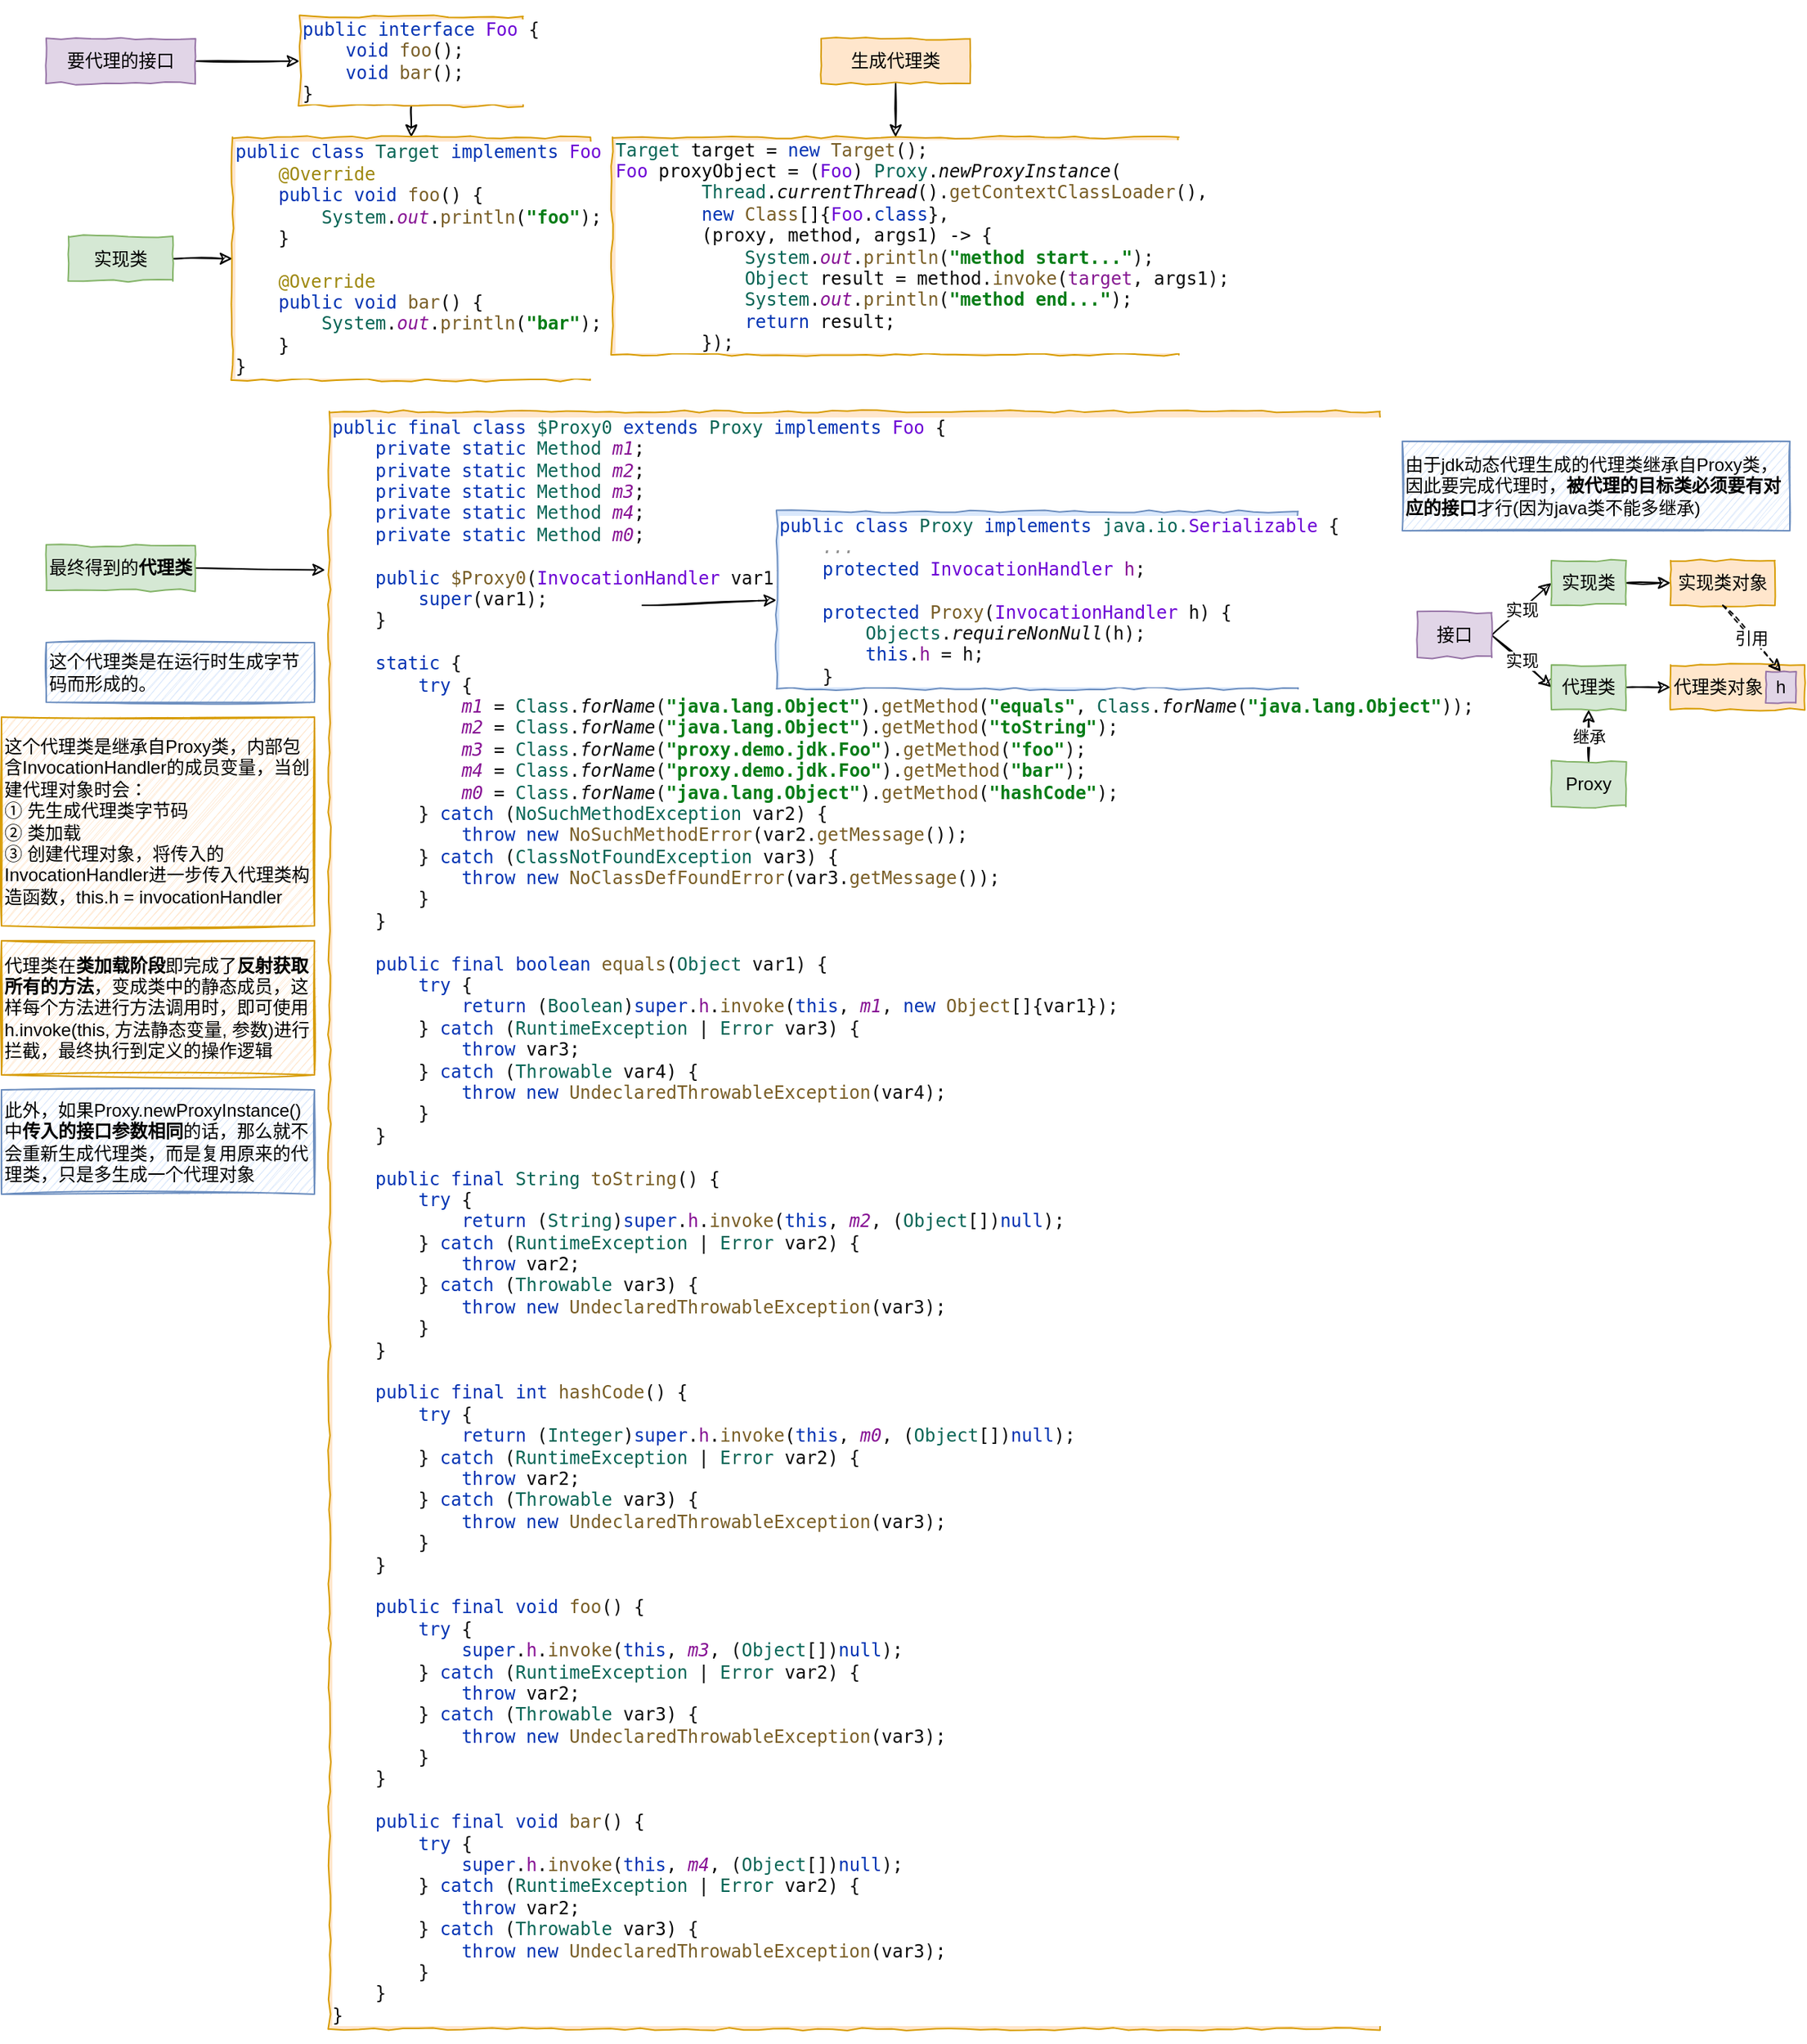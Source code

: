 <mxfile>
    <diagram id="5f8HpDCFyVGYVeMRk6HM" name="第 1 页">
        <mxGraphModel dx="1134" dy="782" grid="1" gridSize="10" guides="1" tooltips="1" connect="1" arrows="1" fold="1" page="1" pageScale="1" pageWidth="827" pageHeight="1169" math="0" shadow="0">
            <root>
                <mxCell id="0"/>
                <mxCell id="1" parent="0"/>
                <mxCell id="4" style="edgeStyle=none;html=1;exitX=1;exitY=0.5;exitDx=0;exitDy=0;entryX=0;entryY=0.5;entryDx=0;entryDy=0;fontSize=11;sketch=1;" parent="1" source="2" target="3" edge="1">
                    <mxGeometry relative="1" as="geometry"/>
                </mxCell>
                <mxCell id="2" value="要代理的接口" style="rounded=0;whiteSpace=wrap;html=1;fillColor=#e1d5e7;strokeColor=#9673a6;comic=1;" parent="1" vertex="1">
                    <mxGeometry x="40" y="50" width="100" height="30" as="geometry"/>
                </mxCell>
                <mxCell id="8" style="edgeStyle=none;sketch=1;html=1;exitX=0.5;exitY=1;exitDx=0;exitDy=0;entryX=0.5;entryY=0;entryDx=0;entryDy=0;fontSize=11;" parent="1" source="3" target="6" edge="1">
                    <mxGeometry relative="1" as="geometry"/>
                </mxCell>
                <mxCell id="3" value="&lt;pre style=&quot;background-color: rgb(255 , 255 , 255) ; color: rgb(8 , 8 , 8) ; font-family: &amp;#34;consolas&amp;#34; , monospace&quot;&gt;&lt;span style=&quot;color: #0033b3&quot;&gt;public interface &lt;/span&gt;&lt;span style=&quot;color: #6c00d5&quot;&gt;Foo &lt;/span&gt;{&lt;br&gt;    &lt;span style=&quot;color: #0033b3&quot;&gt;void &lt;/span&gt;&lt;span style=&quot;color: #795e26&quot;&gt;foo&lt;/span&gt;();&lt;br&gt;    &lt;span style=&quot;color: #0033b3&quot;&gt;void &lt;/span&gt;&lt;span style=&quot;color: #795e26&quot;&gt;bar&lt;/span&gt;();&lt;br&gt;}&lt;/pre&gt;" style="rounded=0;whiteSpace=wrap;html=1;fillColor=#ffe6cc;strokeColor=#d79b00;comic=1;align=left;" parent="1" vertex="1">
                    <mxGeometry x="210" y="35" width="150" height="60" as="geometry"/>
                </mxCell>
                <mxCell id="7" style="edgeStyle=none;sketch=1;html=1;exitX=1;exitY=0.5;exitDx=0;exitDy=0;entryX=0;entryY=0.5;entryDx=0;entryDy=0;fontSize=11;" parent="1" source="5" target="6" edge="1">
                    <mxGeometry relative="1" as="geometry"/>
                </mxCell>
                <mxCell id="5" value="实现类" style="rounded=0;whiteSpace=wrap;html=1;fillColor=#d5e8d4;strokeColor=#82b366;comic=1;" parent="1" vertex="1">
                    <mxGeometry x="55" y="182.5" width="70" height="30" as="geometry"/>
                </mxCell>
                <mxCell id="6" value="&lt;pre style=&quot;background-color: rgb(255 , 255 , 255) ; color: rgb(8 , 8 , 8) ; font-family: &amp;#34;consolas&amp;#34; , monospace&quot;&gt;&lt;pre style=&quot;font-family: &amp;#34;consolas&amp;#34; , monospace&quot;&gt;&lt;span style=&quot;color: #0033b3&quot;&gt;public class &lt;/span&gt;&lt;span style=&quot;color: #066555&quot;&gt;Target &lt;/span&gt;&lt;span style=&quot;color: #0033b3&quot;&gt;implements &lt;/span&gt;&lt;span style=&quot;color: #6c00d5&quot;&gt;Foo &lt;/span&gt;{&lt;br&gt;    &lt;span style=&quot;color: #9e880d&quot;&gt;@Override&lt;br&gt;&lt;/span&gt;&lt;span style=&quot;color: #9e880d&quot;&gt;    &lt;/span&gt;&lt;span style=&quot;color: #0033b3&quot;&gt;public void &lt;/span&gt;&lt;span style=&quot;color: #795e26&quot;&gt;foo&lt;/span&gt;() {&lt;br&gt;        &lt;span style=&quot;color: #066555&quot;&gt;System&lt;/span&gt;.&lt;span style=&quot;color: #871094 ; font-style: italic&quot;&gt;out&lt;/span&gt;.&lt;span style=&quot;color: #795e26&quot;&gt;println&lt;/span&gt;(&lt;span style=&quot;color: #067d17 ; font-weight: bold&quot;&gt;&quot;foo&quot;&lt;/span&gt;);&lt;br&gt;    }&lt;br&gt;&lt;br&gt;    &lt;span style=&quot;color: #9e880d&quot;&gt;@Override&lt;br&gt;&lt;/span&gt;&lt;span style=&quot;color: #9e880d&quot;&gt;    &lt;/span&gt;&lt;span style=&quot;color: #0033b3&quot;&gt;public void &lt;/span&gt;&lt;span style=&quot;color: #795e26&quot;&gt;bar&lt;/span&gt;() {&lt;br&gt;        &lt;span style=&quot;color: #066555&quot;&gt;System&lt;/span&gt;.&lt;span style=&quot;color: #871094 ; font-style: italic&quot;&gt;out&lt;/span&gt;.&lt;span style=&quot;color: #795e26&quot;&gt;println&lt;/span&gt;(&lt;span style=&quot;color: #067d17 ; font-weight: bold&quot;&gt;&quot;bar&quot;&lt;/span&gt;);&lt;br&gt;    }&lt;br&gt;}&lt;/pre&gt;&lt;/pre&gt;" style="rounded=0;whiteSpace=wrap;html=1;fillColor=#ffe6cc;strokeColor=#d79b00;comic=1;align=left;" parent="1" vertex="1">
                    <mxGeometry x="165" y="116" width="240" height="163" as="geometry"/>
                </mxCell>
                <mxCell id="9" value="&lt;pre style=&quot;background-color: rgb(255 , 255 , 255) ; color: rgb(8 , 8 , 8) ; font-family: &amp;#34;consolas&amp;#34; , monospace ; font-size: 11px&quot;&gt;&lt;pre style=&quot;font-family: &amp;#34;consolas&amp;#34; , monospace ; font-size: 12px&quot;&gt;&lt;pre style=&quot;font-family: &amp;#34;consolas&amp;#34; , monospace&quot;&gt;&lt;span style=&quot;color: #066555&quot;&gt;Target &lt;/span&gt;&lt;span style=&quot;color: #000000&quot;&gt;target &lt;/span&gt;= &lt;span style=&quot;color: #0033b3&quot;&gt;new &lt;/span&gt;&lt;span style=&quot;color: #795e26&quot;&gt;Target&lt;/span&gt;();&lt;br&gt;&lt;span style=&quot;color: #6c00d5&quot;&gt;Foo &lt;/span&gt;&lt;span style=&quot;color: #000000&quot;&gt;proxyObject &lt;/span&gt;= (&lt;span style=&quot;color: #6c00d5&quot;&gt;Foo&lt;/span&gt;) &lt;span style=&quot;color: #066555&quot;&gt;Proxy&lt;/span&gt;.&lt;span style=&quot;font-style: italic&quot;&gt;newProxyInstance&lt;/span&gt;(&lt;br&gt;        &lt;span style=&quot;color: #066555&quot;&gt;Thread&lt;/span&gt;.&lt;span style=&quot;font-style: italic&quot;&gt;currentThread&lt;/span&gt;().&lt;span style=&quot;color: #795e26&quot;&gt;getContextClassLoader&lt;/span&gt;(),&lt;br&gt;        &lt;span style=&quot;color: #0033b3&quot;&gt;new &lt;/span&gt;&lt;span style=&quot;color: #795e26&quot;&gt;Class&lt;/span&gt;[]{&lt;span style=&quot;color: #6c00d5&quot;&gt;Foo&lt;/span&gt;.&lt;span style=&quot;color: #0033b3&quot;&gt;class&lt;/span&gt;},&lt;br&gt;        (proxy, method, args1) -&amp;gt; {&lt;br&gt;            &lt;span style=&quot;color: #066555&quot;&gt;System&lt;/span&gt;.&lt;span style=&quot;color: #871094 ; font-style: italic&quot;&gt;out&lt;/span&gt;.&lt;span style=&quot;color: #795e26&quot;&gt;println&lt;/span&gt;(&lt;span style=&quot;color: #067d17 ; font-weight: bold&quot;&gt;&quot;method start...&quot;&lt;/span&gt;);&lt;br&gt;            &lt;span style=&quot;color: #066555&quot;&gt;Object &lt;/span&gt;&lt;span style=&quot;color: #000000&quot;&gt;result &lt;/span&gt;= method.&lt;span style=&quot;color: #795e26&quot;&gt;invoke&lt;/span&gt;(&lt;span style=&quot;color: #851691&quot;&gt;target&lt;/span&gt;, args1);&lt;br&gt;            &lt;span style=&quot;color: #066555&quot;&gt;System&lt;/span&gt;.&lt;span style=&quot;color: #871094 ; font-style: italic&quot;&gt;out&lt;/span&gt;.&lt;span style=&quot;color: #795e26&quot;&gt;println&lt;/span&gt;(&lt;span style=&quot;color: #067d17 ; font-weight: bold&quot;&gt;&quot;method end...&quot;&lt;/span&gt;);&lt;br&gt;            &lt;span style=&quot;color: #0033b3&quot;&gt;return &lt;/span&gt;&lt;span style=&quot;color: #000000&quot;&gt;result&lt;/span&gt;;&lt;br&gt;        });&lt;/pre&gt;&lt;/pre&gt;&lt;/pre&gt;" style="rounded=0;whiteSpace=wrap;html=1;fillColor=#ffe6cc;strokeColor=#d79b00;comic=1;align=left;" parent="1" vertex="1">
                    <mxGeometry x="420" y="116" width="380" height="146" as="geometry"/>
                </mxCell>
                <mxCell id="11" style="edgeStyle=none;sketch=1;html=1;exitX=0.5;exitY=1;exitDx=0;exitDy=0;entryX=0.5;entryY=0;entryDx=0;entryDy=0;fontSize=11;" parent="1" source="10" target="9" edge="1">
                    <mxGeometry relative="1" as="geometry"/>
                </mxCell>
                <mxCell id="10" value="生成代理类" style="rounded=0;whiteSpace=wrap;html=1;fillColor=#ffe6cc;strokeColor=#d79b00;comic=1;" parent="1" vertex="1">
                    <mxGeometry x="560" y="50" width="100" height="30" as="geometry"/>
                </mxCell>
                <mxCell id="12" value="&lt;pre style=&quot;background-color: rgb(255 , 255 , 255) ; color: rgb(8 , 8 , 8) ; font-family: &amp;#34;consolas&amp;#34; , monospace ; font-size: 11px&quot;&gt;&lt;pre style=&quot;font-family: &amp;#34;consolas&amp;#34; , monospace&quot;&gt;&lt;pre style=&quot;font-family: &amp;#34;consolas&amp;#34; , monospace ; font-size: 12px&quot;&gt;&lt;pre style=&quot;font-family: &amp;#34;consolas&amp;#34; , monospace&quot;&gt;&lt;span style=&quot;color: #0033b3&quot;&gt;public final class &lt;/span&gt;&lt;span style=&quot;color: #066555&quot;&gt;$Proxy0 &lt;/span&gt;&lt;span style=&quot;color: #0033b3&quot;&gt;extends &lt;/span&gt;&lt;span style=&quot;color: #066555&quot;&gt;Proxy &lt;/span&gt;&lt;span style=&quot;color: #0033b3&quot;&gt;implements &lt;/span&gt;&lt;span style=&quot;color: #6c00d5&quot;&gt;Foo &lt;/span&gt;{&lt;br&gt;    &lt;span style=&quot;color: #0033b3&quot;&gt;private static &lt;/span&gt;&lt;span style=&quot;color: #066555&quot;&gt;Method &lt;/span&gt;&lt;span style=&quot;color: #871094 ; font-style: italic&quot;&gt;m1&lt;/span&gt;;&lt;br&gt;    &lt;span style=&quot;color: #0033b3&quot;&gt;private static &lt;/span&gt;&lt;span style=&quot;color: #066555&quot;&gt;Method &lt;/span&gt;&lt;span style=&quot;color: #871094 ; font-style: italic&quot;&gt;m2&lt;/span&gt;;&lt;br&gt;    &lt;span style=&quot;color: #0033b3&quot;&gt;private static &lt;/span&gt;&lt;span style=&quot;color: #066555&quot;&gt;Method &lt;/span&gt;&lt;span style=&quot;color: #871094 ; font-style: italic&quot;&gt;m3&lt;/span&gt;;&lt;br&gt;    &lt;span style=&quot;color: #0033b3&quot;&gt;private static &lt;/span&gt;&lt;span style=&quot;color: #066555&quot;&gt;Method &lt;/span&gt;&lt;span style=&quot;color: #871094 ; font-style: italic&quot;&gt;m4&lt;/span&gt;;&lt;br&gt;    &lt;span style=&quot;color: #0033b3&quot;&gt;private static &lt;/span&gt;&lt;span style=&quot;color: #066555&quot;&gt;Method &lt;/span&gt;&lt;span style=&quot;color: #871094 ; font-style: italic&quot;&gt;m0&lt;/span&gt;;&lt;br&gt;&lt;br&gt;    &lt;span style=&quot;color: #0033b3&quot;&gt;public &lt;/span&gt;&lt;span style=&quot;color: #795e26&quot;&gt;$Proxy0&lt;/span&gt;(&lt;span style=&quot;color: #6c00d5&quot;&gt;InvocationHandler &lt;/span&gt;var1) {&lt;br&gt;        &lt;span style=&quot;color: #0033b3&quot;&gt;super&lt;/span&gt;(var1);&lt;br&gt;    }&lt;br&gt;&lt;br&gt;    &lt;span style=&quot;color: #0033b3&quot;&gt;static &lt;/span&gt;{&lt;br&gt;        &lt;span style=&quot;color: #0033b3&quot;&gt;try &lt;/span&gt;{&lt;br&gt;            &lt;span style=&quot;color: #871094 ; font-style: italic&quot;&gt;m1 &lt;/span&gt;= &lt;span style=&quot;color: #066555&quot;&gt;Class&lt;/span&gt;.&lt;span style=&quot;font-style: italic&quot;&gt;forName&lt;/span&gt;(&lt;span style=&quot;color: #067d17 ; font-weight: bold&quot;&gt;&quot;java.lang.Object&quot;&lt;/span&gt;).&lt;span style=&quot;color: #795e26&quot;&gt;getMethod&lt;/span&gt;(&lt;span style=&quot;color: #067d17 ; font-weight: bold&quot;&gt;&quot;equals&quot;&lt;/span&gt;, &lt;span style=&quot;color: #066555&quot;&gt;Class&lt;/span&gt;.&lt;span style=&quot;font-style: italic&quot;&gt;forName&lt;/span&gt;(&lt;span style=&quot;color: #067d17 ; font-weight: bold&quot;&gt;&quot;java.lang.Object&quot;&lt;/span&gt;));&lt;br&gt;            &lt;span style=&quot;color: #871094 ; font-style: italic&quot;&gt;m2 &lt;/span&gt;= &lt;span style=&quot;color: #066555&quot;&gt;Class&lt;/span&gt;.&lt;span style=&quot;font-style: italic&quot;&gt;forName&lt;/span&gt;(&lt;span style=&quot;color: #067d17 ; font-weight: bold&quot;&gt;&quot;java.lang.Object&quot;&lt;/span&gt;).&lt;span style=&quot;color: #795e26&quot;&gt;getMethod&lt;/span&gt;(&lt;span style=&quot;color: #067d17 ; font-weight: bold&quot;&gt;&quot;toString&quot;&lt;/span&gt;);&lt;br&gt;            &lt;span style=&quot;color: #871094 ; font-style: italic&quot;&gt;m3 &lt;/span&gt;= &lt;span style=&quot;color: #066555&quot;&gt;Class&lt;/span&gt;.&lt;span style=&quot;font-style: italic&quot;&gt;forName&lt;/span&gt;(&lt;span style=&quot;color: #067d17 ; font-weight: bold&quot;&gt;&quot;proxy.demo.jdk.Foo&quot;&lt;/span&gt;).&lt;span style=&quot;color: #795e26&quot;&gt;getMethod&lt;/span&gt;(&lt;span style=&quot;color: #067d17 ; font-weight: bold&quot;&gt;&quot;foo&quot;&lt;/span&gt;);&lt;br&gt;            &lt;span style=&quot;color: #871094 ; font-style: italic&quot;&gt;m4 &lt;/span&gt;= &lt;span style=&quot;color: #066555&quot;&gt;Class&lt;/span&gt;.&lt;span style=&quot;font-style: italic&quot;&gt;forName&lt;/span&gt;(&lt;span style=&quot;color: #067d17 ; font-weight: bold&quot;&gt;&quot;proxy.demo.jdk.Foo&quot;&lt;/span&gt;).&lt;span style=&quot;color: #795e26&quot;&gt;getMethod&lt;/span&gt;(&lt;span style=&quot;color: #067d17 ; font-weight: bold&quot;&gt;&quot;bar&quot;&lt;/span&gt;);&lt;br&gt;            &lt;span style=&quot;color: #871094 ; font-style: italic&quot;&gt;m0 &lt;/span&gt;= &lt;span style=&quot;color: #066555&quot;&gt;Class&lt;/span&gt;.&lt;span style=&quot;font-style: italic&quot;&gt;forName&lt;/span&gt;(&lt;span style=&quot;color: #067d17 ; font-weight: bold&quot;&gt;&quot;java.lang.Object&quot;&lt;/span&gt;).&lt;span style=&quot;color: #795e26&quot;&gt;getMethod&lt;/span&gt;(&lt;span style=&quot;color: #067d17 ; font-weight: bold&quot;&gt;&quot;hashCode&quot;&lt;/span&gt;);&lt;br&gt;        } &lt;span style=&quot;color: #0033b3&quot;&gt;catch &lt;/span&gt;(&lt;span style=&quot;color: #066555&quot;&gt;NoSuchMethodException &lt;/span&gt;var2) {&lt;br&gt;            &lt;span style=&quot;color: #0033b3&quot;&gt;throw new &lt;/span&gt;&lt;span style=&quot;color: #795e26&quot;&gt;NoSuchMethodError&lt;/span&gt;(var2.&lt;span style=&quot;color: #795e26&quot;&gt;getMessage&lt;/span&gt;());&lt;br&gt;        } &lt;span style=&quot;color: #0033b3&quot;&gt;catch &lt;/span&gt;(&lt;span style=&quot;color: #066555&quot;&gt;ClassNotFoundException &lt;/span&gt;var3) {&lt;br&gt;            &lt;span style=&quot;color: #0033b3&quot;&gt;throw new &lt;/span&gt;&lt;span style=&quot;color: #795e26&quot;&gt;NoClassDefFoundError&lt;/span&gt;(var3.&lt;span style=&quot;color: #795e26&quot;&gt;getMessage&lt;/span&gt;());&lt;br&gt;        }&lt;br&gt;    }&lt;br&gt;&lt;br&gt;    &lt;span style=&quot;color: #0033b3&quot;&gt;public final boolean &lt;/span&gt;&lt;span style=&quot;color: #795e26&quot;&gt;equals&lt;/span&gt;(&lt;span style=&quot;color: #066555&quot;&gt;Object &lt;/span&gt;var1) {&lt;br&gt;        &lt;span style=&quot;color: #0033b3&quot;&gt;try &lt;/span&gt;{&lt;br&gt;            &lt;span style=&quot;color: #0033b3&quot;&gt;return &lt;/span&gt;(&lt;span style=&quot;color: #066555&quot;&gt;Boolean&lt;/span&gt;)&lt;span style=&quot;color: #0033b3&quot;&gt;super&lt;/span&gt;.&lt;span style=&quot;color: #871094&quot;&gt;h&lt;/span&gt;.&lt;span style=&quot;color: #795e26&quot;&gt;invoke&lt;/span&gt;(&lt;span style=&quot;color: #0033b3&quot;&gt;this&lt;/span&gt;, &lt;span style=&quot;color: #871094 ; font-style: italic&quot;&gt;m1&lt;/span&gt;, &lt;span style=&quot;color: #0033b3&quot;&gt;new &lt;/span&gt;&lt;span style=&quot;color: #795e26&quot;&gt;Object&lt;/span&gt;[]{var1});&lt;br&gt;        } &lt;span style=&quot;color: #0033b3&quot;&gt;catch &lt;/span&gt;(&lt;span style=&quot;color: #066555&quot;&gt;RuntimeException &lt;/span&gt;| &lt;span style=&quot;color: #066555&quot;&gt;Error &lt;/span&gt;var3) {&lt;br&gt;            &lt;span style=&quot;color: #0033b3&quot;&gt;throw &lt;/span&gt;var3;&lt;br&gt;        } &lt;span style=&quot;color: #0033b3&quot;&gt;catch &lt;/span&gt;(&lt;span style=&quot;color: #066555&quot;&gt;Throwable &lt;/span&gt;var4) {&lt;br&gt;            &lt;span style=&quot;color: #0033b3&quot;&gt;throw new &lt;/span&gt;&lt;span style=&quot;color: #795e26&quot;&gt;UndeclaredThrowableException&lt;/span&gt;(var4);&lt;br&gt;        }&lt;br&gt;    }&lt;br&gt;&lt;br&gt;    &lt;span style=&quot;color: #0033b3&quot;&gt;public final &lt;/span&gt;&lt;span style=&quot;color: #066555&quot;&gt;String &lt;/span&gt;&lt;span style=&quot;color: #795e26&quot;&gt;toString&lt;/span&gt;() {&lt;br&gt;        &lt;span style=&quot;color: #0033b3&quot;&gt;try &lt;/span&gt;{&lt;br&gt;            &lt;span style=&quot;color: #0033b3&quot;&gt;return &lt;/span&gt;(&lt;span style=&quot;color: #066555&quot;&gt;String&lt;/span&gt;)&lt;span style=&quot;color: #0033b3&quot;&gt;super&lt;/span&gt;.&lt;span style=&quot;color: #871094&quot;&gt;h&lt;/span&gt;.&lt;span style=&quot;color: #795e26&quot;&gt;invoke&lt;/span&gt;(&lt;span style=&quot;color: #0033b3&quot;&gt;this&lt;/span&gt;, &lt;span style=&quot;color: #871094 ; font-style: italic&quot;&gt;m2&lt;/span&gt;, (&lt;span style=&quot;color: #066555&quot;&gt;Object&lt;/span&gt;[])&lt;span style=&quot;color: #0033b3&quot;&gt;null&lt;/span&gt;);&lt;br&gt;        } &lt;span style=&quot;color: #0033b3&quot;&gt;catch &lt;/span&gt;(&lt;span style=&quot;color: #066555&quot;&gt;RuntimeException &lt;/span&gt;| &lt;span style=&quot;color: #066555&quot;&gt;Error &lt;/span&gt;var2) {&lt;br&gt;            &lt;span style=&quot;color: #0033b3&quot;&gt;throw &lt;/span&gt;var2;&lt;br&gt;        } &lt;span style=&quot;color: #0033b3&quot;&gt;catch &lt;/span&gt;(&lt;span style=&quot;color: #066555&quot;&gt;Throwable &lt;/span&gt;var3) {&lt;br&gt;            &lt;span style=&quot;color: #0033b3&quot;&gt;throw new &lt;/span&gt;&lt;span style=&quot;color: #795e26&quot;&gt;UndeclaredThrowableException&lt;/span&gt;(var3);&lt;br&gt;        }&lt;br&gt;    }&lt;br&gt;&lt;br&gt;    &lt;span style=&quot;color: #0033b3&quot;&gt;public final int &lt;/span&gt;&lt;span style=&quot;color: #795e26&quot;&gt;hashCode&lt;/span&gt;() {&lt;br&gt;        &lt;span style=&quot;color: #0033b3&quot;&gt;try &lt;/span&gt;{&lt;br&gt;            &lt;span style=&quot;color: #0033b3&quot;&gt;return &lt;/span&gt;(&lt;span style=&quot;color: #066555&quot;&gt;Integer&lt;/span&gt;)&lt;span style=&quot;color: #0033b3&quot;&gt;super&lt;/span&gt;.&lt;span style=&quot;color: #871094&quot;&gt;h&lt;/span&gt;.&lt;span style=&quot;color: #795e26&quot;&gt;invoke&lt;/span&gt;(&lt;span style=&quot;color: #0033b3&quot;&gt;this&lt;/span&gt;, &lt;span style=&quot;color: #871094 ; font-style: italic&quot;&gt;m0&lt;/span&gt;, (&lt;span style=&quot;color: #066555&quot;&gt;Object&lt;/span&gt;[])&lt;span style=&quot;color: #0033b3&quot;&gt;null&lt;/span&gt;);&lt;br&gt;        } &lt;span style=&quot;color: #0033b3&quot;&gt;catch &lt;/span&gt;(&lt;span style=&quot;color: #066555&quot;&gt;RuntimeException &lt;/span&gt;| &lt;span style=&quot;color: #066555&quot;&gt;Error &lt;/span&gt;var2) {&lt;br&gt;            &lt;span style=&quot;color: #0033b3&quot;&gt;throw &lt;/span&gt;var2;&lt;br&gt;        } &lt;span style=&quot;color: #0033b3&quot;&gt;catch &lt;/span&gt;(&lt;span style=&quot;color: #066555&quot;&gt;Throwable &lt;/span&gt;var3) {&lt;br&gt;            &lt;span style=&quot;color: #0033b3&quot;&gt;throw new &lt;/span&gt;&lt;span style=&quot;color: #795e26&quot;&gt;UndeclaredThrowableException&lt;/span&gt;(var3);&lt;br&gt;        }&lt;br&gt;    }&lt;br&gt;&lt;br&gt;    &lt;span style=&quot;color: #0033b3&quot;&gt;public final void &lt;/span&gt;&lt;span style=&quot;color: #795e26&quot;&gt;foo&lt;/span&gt;() {&lt;br&gt;        &lt;span style=&quot;color: #0033b3&quot;&gt;try &lt;/span&gt;{&lt;br&gt;            &lt;span style=&quot;color: #0033b3&quot;&gt;super&lt;/span&gt;.&lt;span style=&quot;color: #871094&quot;&gt;h&lt;/span&gt;.&lt;span style=&quot;color: #795e26&quot;&gt;invoke&lt;/span&gt;(&lt;span style=&quot;color: #0033b3&quot;&gt;this&lt;/span&gt;, &lt;span style=&quot;color: #871094 ; font-style: italic&quot;&gt;m3&lt;/span&gt;, (&lt;span style=&quot;color: #066555&quot;&gt;Object&lt;/span&gt;[])&lt;span style=&quot;color: #0033b3&quot;&gt;null&lt;/span&gt;);&lt;br&gt;        } &lt;span style=&quot;color: #0033b3&quot;&gt;catch &lt;/span&gt;(&lt;span style=&quot;color: #066555&quot;&gt;RuntimeException &lt;/span&gt;| &lt;span style=&quot;color: #066555&quot;&gt;Error &lt;/span&gt;var2) {&lt;br&gt;            &lt;span style=&quot;color: #0033b3&quot;&gt;throw &lt;/span&gt;var2;&lt;br&gt;        } &lt;span style=&quot;color: #0033b3&quot;&gt;catch &lt;/span&gt;(&lt;span style=&quot;color: #066555&quot;&gt;Throwable &lt;/span&gt;var3) {&lt;br&gt;            &lt;span style=&quot;color: #0033b3&quot;&gt;throw new &lt;/span&gt;&lt;span style=&quot;color: #795e26&quot;&gt;UndeclaredThrowableException&lt;/span&gt;(var3);&lt;br&gt;        }&lt;br&gt;    }&lt;br&gt;&lt;br&gt;    &lt;span style=&quot;color: #0033b3&quot;&gt;public final void &lt;/span&gt;&lt;span style=&quot;color: #795e26&quot;&gt;bar&lt;/span&gt;() {&lt;br&gt;        &lt;span style=&quot;color: #0033b3&quot;&gt;try &lt;/span&gt;{&lt;br&gt;            &lt;span style=&quot;color: #0033b3&quot;&gt;super&lt;/span&gt;.&lt;span style=&quot;color: #871094&quot;&gt;h&lt;/span&gt;.&lt;span style=&quot;color: #795e26&quot;&gt;invoke&lt;/span&gt;(&lt;span style=&quot;color: #0033b3&quot;&gt;this&lt;/span&gt;, &lt;span style=&quot;color: #871094 ; font-style: italic&quot;&gt;m4&lt;/span&gt;, (&lt;span style=&quot;color: #066555&quot;&gt;Object&lt;/span&gt;[])&lt;span style=&quot;color: #0033b3&quot;&gt;null&lt;/span&gt;);&lt;br&gt;        } &lt;span style=&quot;color: #0033b3&quot;&gt;catch &lt;/span&gt;(&lt;span style=&quot;color: #066555&quot;&gt;RuntimeException &lt;/span&gt;| &lt;span style=&quot;color: #066555&quot;&gt;Error &lt;/span&gt;var2) {&lt;br&gt;            &lt;span style=&quot;color: #0033b3&quot;&gt;throw &lt;/span&gt;var2;&lt;br&gt;        } &lt;span style=&quot;color: #0033b3&quot;&gt;catch &lt;/span&gt;(&lt;span style=&quot;color: #066555&quot;&gt;Throwable &lt;/span&gt;var3) {&lt;br&gt;            &lt;span style=&quot;color: #0033b3&quot;&gt;throw new &lt;/span&gt;&lt;span style=&quot;color: #795e26&quot;&gt;UndeclaredThrowableException&lt;/span&gt;(var3);&lt;br&gt;        }&lt;br&gt;    }&lt;br&gt;}&lt;/pre&gt;&lt;/pre&gt;&lt;/pre&gt;&lt;/pre&gt;" style="rounded=0;whiteSpace=wrap;html=1;fillColor=#ffe6cc;strokeColor=#d79b00;comic=1;align=left;" parent="1" vertex="1">
                    <mxGeometry x="230" y="300" width="705" height="1085" as="geometry"/>
                </mxCell>
                <mxCell id="17" style="sketch=1;html=1;exitX=1;exitY=0.5;exitDx=0;exitDy=0;fontSize=11;entryX=-0.004;entryY=0.098;entryDx=0;entryDy=0;entryPerimeter=0;" parent="1" source="13" target="12" edge="1">
                    <mxGeometry relative="1" as="geometry">
                        <mxPoint x="180" y="370" as="targetPoint"/>
                    </mxGeometry>
                </mxCell>
                <mxCell id="13" value="最终得到的&lt;b&gt;代理类&lt;/b&gt;" style="rounded=0;whiteSpace=wrap;html=1;fillColor=#d5e8d4;strokeColor=#82b366;comic=1;" parent="1" vertex="1">
                    <mxGeometry x="40" y="390" width="100" height="30" as="geometry"/>
                </mxCell>
                <mxCell id="19" style="edgeStyle=none;sketch=1;html=1;fontSize=11;entryX=0;entryY=0.5;entryDx=0;entryDy=0;" parent="1" target="18" edge="1">
                    <mxGeometry relative="1" as="geometry">
                        <mxPoint x="440" y="430" as="sourcePoint"/>
                        <mxPoint x="460" y="395" as="targetPoint"/>
                    </mxGeometry>
                </mxCell>
                <mxCell id="18" value="&lt;pre style=&quot;background-color: rgb(255 , 255 , 255) ; color: rgb(8 , 8 , 8) ; font-family: &amp;#34;consolas&amp;#34; , monospace ; font-size: 11px&quot;&gt;&lt;pre style=&quot;font-family: &amp;#34;consolas&amp;#34; , monospace&quot;&gt;&lt;pre style=&quot;font-family: &amp;#34;consolas&amp;#34; , monospace&quot;&gt;&lt;pre style=&quot;font-family: &amp;#34;consolas&amp;#34; , monospace ; font-size: 12px&quot;&gt;&lt;pre style=&quot;font-family: &amp;#34;consolas&amp;#34; , monospace&quot;&gt;&lt;span style=&quot;color: #0033b3&quot;&gt;public class &lt;/span&gt;&lt;span style=&quot;color: #066555&quot;&gt;Proxy &lt;/span&gt;&lt;span style=&quot;color: #0033b3&quot;&gt;implements &lt;/span&gt;&lt;span style=&quot;color: #066555&quot;&gt;java.io.&lt;/span&gt;&lt;span style=&quot;color: #6c00d5&quot;&gt;Serializable &lt;/span&gt;{&lt;br&gt;&lt;span style=&quot;color: #8c8c8c ; font-style: italic&quot;&gt;    ...&lt;br&gt;&lt;/span&gt;&lt;span style=&quot;color: #8c8c8c ; font-style: italic&quot;&gt;    &lt;/span&gt;&lt;span style=&quot;color: #0033b3&quot;&gt;protected &lt;/span&gt;&lt;span style=&quot;color: #6c00d5&quot;&gt;InvocationHandler &lt;/span&gt;&lt;span style=&quot;color: #871094&quot;&gt;h&lt;/span&gt;;&lt;br&gt;&lt;span style=&quot;color: #8c8c8c ; font-style: italic&quot;&gt;&lt;br&gt;&lt;/span&gt;&lt;span style=&quot;color: #8c8c8c ; font-style: italic&quot;&gt;    &lt;/span&gt;&lt;span style=&quot;color: #0033b3&quot;&gt;protected &lt;/span&gt;&lt;span style=&quot;color: #795e26&quot;&gt;Proxy&lt;/span&gt;(&lt;span style=&quot;color: #6c00d5&quot;&gt;InvocationHandler &lt;/span&gt;h) {&lt;br&gt;        &lt;span style=&quot;color: #066555&quot;&gt;Objects&lt;/span&gt;.&lt;span style=&quot;font-style: italic&quot;&gt;requireNonNull&lt;/span&gt;(h);&lt;br&gt;        &lt;span style=&quot;color: #0033b3&quot;&gt;this&lt;/span&gt;.&lt;span style=&quot;color: #871094&quot;&gt;h &lt;/span&gt;= h;&lt;br&gt;    }&lt;/pre&gt;&lt;/pre&gt;&lt;/pre&gt;&lt;/pre&gt;&lt;/pre&gt;" style="rounded=0;whiteSpace=wrap;html=1;fillColor=#dae8fc;strokeColor=#6c8ebf;comic=1;align=left;" parent="1" vertex="1">
                    <mxGeometry x="530" y="367" width="350" height="119" as="geometry"/>
                </mxCell>
                <mxCell id="20" value="这个代理类是在运行时生成字节码而形成的。&lt;br&gt;" style="rounded=0;whiteSpace=wrap;html=1;fillColor=#dae8fc;strokeColor=#6c8ebf;comic=1;sketch=1;align=left;" parent="1" vertex="1">
                    <mxGeometry x="40" y="455" width="180" height="40" as="geometry"/>
                </mxCell>
                <mxCell id="21" value="这个代理类是继承自Proxy类，内部包含InvocationHandler的成员变量，当创建代理对象时会：&lt;br&gt;① 先生成代理类字节码&lt;br&gt;② 类加载&lt;br&gt;③ 创建代理对象，将传入的InvocationHandler进一步传入代理类构造函数，this.h = invocationHandler" style="rounded=0;whiteSpace=wrap;html=1;fillColor=#ffe6cc;strokeColor=#d79b00;comic=1;sketch=1;align=left;" parent="1" vertex="1">
                    <mxGeometry x="10" y="505" width="210" height="140" as="geometry"/>
                </mxCell>
                <mxCell id="22" value="代理类在&lt;b&gt;类加载阶段&lt;/b&gt;即完成了&lt;b&gt;反射获取所有的方法&lt;/b&gt;，变成类中的静态成员，这样每个方法进行方法调用时，即可使用h.invoke(this, 方法静态变量, 参数)进行拦截，最终执行到定义的操作逻辑" style="rounded=0;whiteSpace=wrap;html=1;fillColor=#ffe6cc;strokeColor=#d79b00;comic=1;sketch=1;align=left;" parent="1" vertex="1">
                    <mxGeometry x="10" y="655" width="210" height="90" as="geometry"/>
                </mxCell>
                <mxCell id="23" value="此外，如果Proxy.newProxyInstance()中&lt;b&gt;传入的接口参数相同&lt;/b&gt;的话，那么就不会重新生成代理类，而是复用原来的代理类，只是多生成一个代理对象" style="rounded=0;whiteSpace=wrap;html=1;fillColor=#dae8fc;strokeColor=#6c8ebf;comic=1;sketch=1;align=left;" parent="1" vertex="1">
                    <mxGeometry x="10" y="755" width="210" height="70" as="geometry"/>
                </mxCell>
                <mxCell id="25" value="由于jdk动态代理生成的代理类继承自Proxy类，因此要完成代理时，&lt;b&gt;被代理的目标类必须要有对应的接口&lt;/b&gt;才行(因为java类不能多继承)" style="rounded=0;whiteSpace=wrap;html=1;fillColor=#dae8fc;strokeColor=#6c8ebf;comic=1;sketch=1;align=left;" parent="1" vertex="1">
                    <mxGeometry x="950" y="320" width="260" height="60" as="geometry"/>
                </mxCell>
                <mxCell id="28" value="实现" style="edgeStyle=none;sketch=1;html=1;exitX=1;exitY=0.5;exitDx=0;exitDy=0;entryX=0;entryY=0.5;entryDx=0;entryDy=0;fontSize=11;" parent="1" source="26" target="27" edge="1">
                    <mxGeometry relative="1" as="geometry"/>
                </mxCell>
                <mxCell id="30" value="实现" style="edgeStyle=none;sketch=1;html=1;exitX=1;exitY=0.5;exitDx=0;exitDy=0;entryX=0;entryY=0.5;entryDx=0;entryDy=0;fontSize=11;" parent="1" source="26" target="29" edge="1">
                    <mxGeometry relative="1" as="geometry"/>
                </mxCell>
                <mxCell id="26" value="接口" style="rounded=0;whiteSpace=wrap;html=1;fillColor=#e1d5e7;strokeColor=#9673a6;comic=1;" parent="1" vertex="1">
                    <mxGeometry x="960" y="435" width="50" height="30" as="geometry"/>
                </mxCell>
                <mxCell id="36" style="edgeStyle=none;sketch=1;html=1;exitX=1;exitY=0.5;exitDx=0;exitDy=0;entryX=0;entryY=0.5;entryDx=0;entryDy=0;fontSize=11;" parent="1" source="27" target="35" edge="1">
                    <mxGeometry relative="1" as="geometry"/>
                </mxCell>
                <mxCell id="27" value="实现类" style="rounded=0;whiteSpace=wrap;html=1;fillColor=#d5e8d4;strokeColor=#82b366;comic=1;" parent="1" vertex="1">
                    <mxGeometry x="1050" y="400" width="50" height="30" as="geometry"/>
                </mxCell>
                <mxCell id="42" style="edgeStyle=none;sketch=1;html=1;exitX=1;exitY=0.5;exitDx=0;exitDy=0;entryX=0;entryY=0.5;entryDx=0;entryDy=0;fontSize=11;" parent="1" source="29" target="40" edge="1">
                    <mxGeometry relative="1" as="geometry"/>
                </mxCell>
                <mxCell id="29" value="代理类" style="rounded=0;whiteSpace=wrap;html=1;fillColor=#d5e8d4;strokeColor=#82b366;comic=1;align=center;" parent="1" vertex="1">
                    <mxGeometry x="1050" y="470" width="50" height="30" as="geometry"/>
                </mxCell>
                <mxCell id="32" value="继承" style="edgeStyle=none;sketch=1;html=1;exitX=0.5;exitY=0;exitDx=0;exitDy=0;entryX=0.5;entryY=1;entryDx=0;entryDy=0;fontSize=11;" parent="1" source="31" target="29" edge="1">
                    <mxGeometry relative="1" as="geometry"/>
                </mxCell>
                <mxCell id="31" value="Proxy" style="rounded=0;whiteSpace=wrap;html=1;fillColor=#d5e8d4;strokeColor=#82b366;comic=1;" parent="1" vertex="1">
                    <mxGeometry x="1050" y="535" width="50" height="30" as="geometry"/>
                </mxCell>
                <mxCell id="35" value="实现类对象" style="rounded=0;whiteSpace=wrap;html=1;fillColor=#ffe6cc;strokeColor=#d79b00;comic=1;" parent="1" vertex="1">
                    <mxGeometry x="1130" y="400" width="70" height="30" as="geometry"/>
                </mxCell>
                <mxCell id="41" value="" style="group" parent="1" vertex="1" connectable="0">
                    <mxGeometry x="1130" y="470" width="90" height="30" as="geometry"/>
                </mxCell>
                <mxCell id="40" value="代理类对象" style="rounded=0;whiteSpace=wrap;html=1;fillColor=#ffe6cc;strokeColor=#d79b00;comic=1;align=left;" parent="41" vertex="1">
                    <mxGeometry width="90" height="30" as="geometry"/>
                </mxCell>
                <mxCell id="33" value="h" style="rounded=0;whiteSpace=wrap;html=1;fillColor=#e1d5e7;strokeColor=#9673a6;comic=1;" parent="41" vertex="1">
                    <mxGeometry x="64" y="4.5" width="20" height="21" as="geometry"/>
                </mxCell>
                <mxCell id="34" value="引用" style="edgeStyle=none;sketch=1;html=1;exitX=0.5;exitY=1;exitDx=0;exitDy=0;entryX=0.5;entryY=0;entryDx=0;entryDy=0;fontSize=11;dashed=1;" parent="1" source="35" target="33" edge="1">
                    <mxGeometry relative="1" as="geometry"/>
                </mxCell>
            </root>
        </mxGraphModel>
    </diagram>
</mxfile>